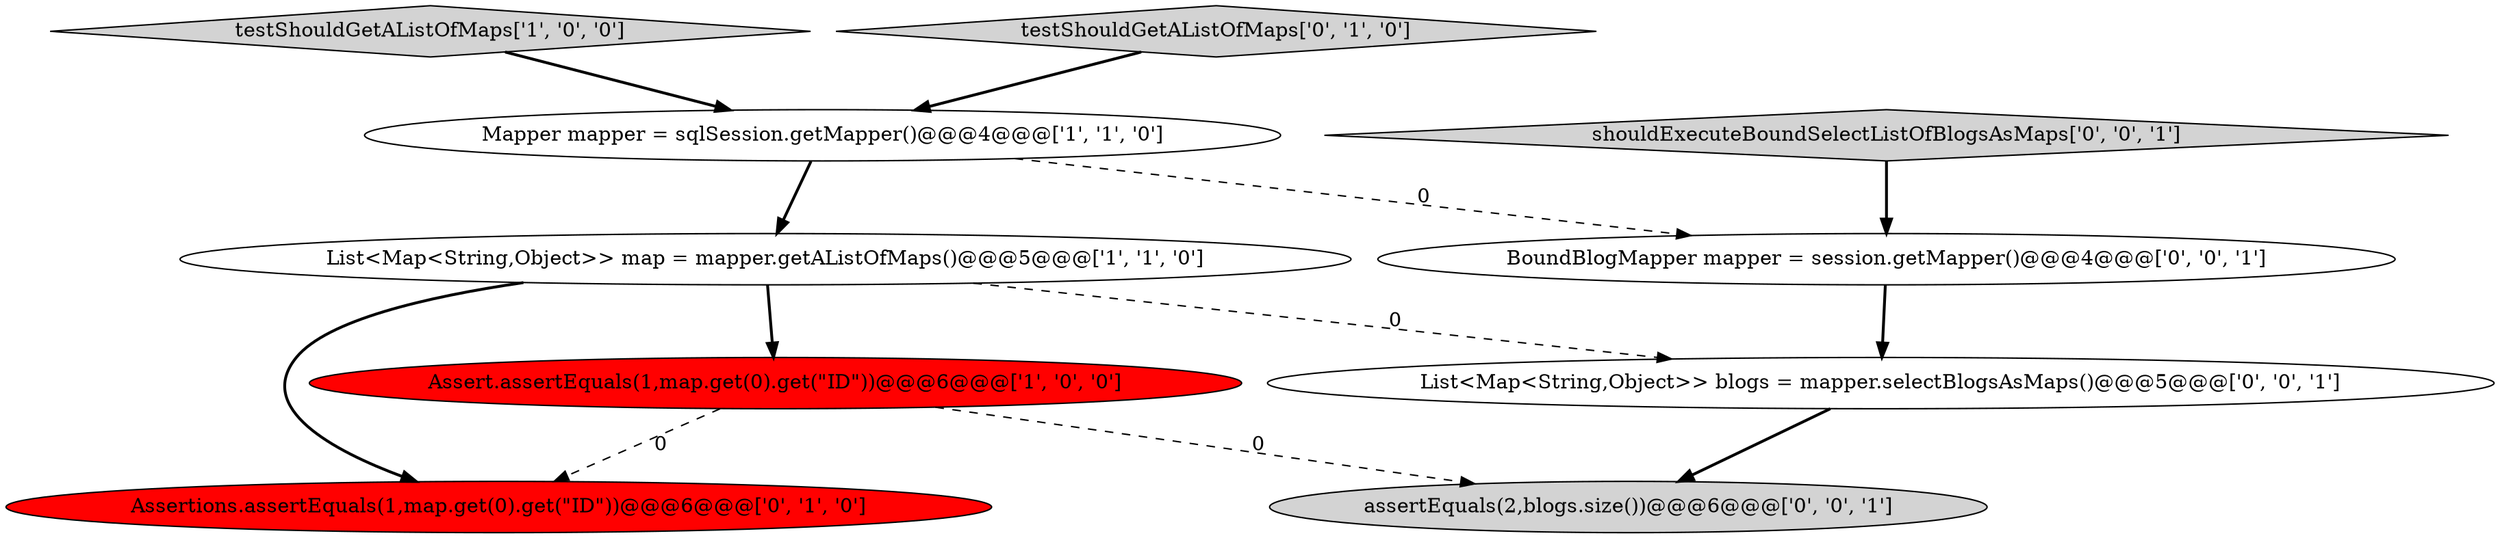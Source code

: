 digraph {
3 [style = filled, label = "testShouldGetAListOfMaps['1', '0', '0']", fillcolor = lightgray, shape = diamond image = "AAA0AAABBB1BBB"];
2 [style = filled, label = "List<Map<String,Object>> map = mapper.getAListOfMaps()@@@5@@@['1', '1', '0']", fillcolor = white, shape = ellipse image = "AAA0AAABBB1BBB"];
5 [style = filled, label = "Assertions.assertEquals(1,map.get(0).get(\"ID\"))@@@6@@@['0', '1', '0']", fillcolor = red, shape = ellipse image = "AAA1AAABBB2BBB"];
9 [style = filled, label = "assertEquals(2,blogs.size())@@@6@@@['0', '0', '1']", fillcolor = lightgray, shape = ellipse image = "AAA0AAABBB3BBB"];
7 [style = filled, label = "BoundBlogMapper mapper = session.getMapper()@@@4@@@['0', '0', '1']", fillcolor = white, shape = ellipse image = "AAA0AAABBB3BBB"];
6 [style = filled, label = "List<Map<String,Object>> blogs = mapper.selectBlogsAsMaps()@@@5@@@['0', '0', '1']", fillcolor = white, shape = ellipse image = "AAA0AAABBB3BBB"];
0 [style = filled, label = "Mapper mapper = sqlSession.getMapper()@@@4@@@['1', '1', '0']", fillcolor = white, shape = ellipse image = "AAA0AAABBB1BBB"];
8 [style = filled, label = "shouldExecuteBoundSelectListOfBlogsAsMaps['0', '0', '1']", fillcolor = lightgray, shape = diamond image = "AAA0AAABBB3BBB"];
4 [style = filled, label = "testShouldGetAListOfMaps['0', '1', '0']", fillcolor = lightgray, shape = diamond image = "AAA0AAABBB2BBB"];
1 [style = filled, label = "Assert.assertEquals(1,map.get(0).get(\"ID\"))@@@6@@@['1', '0', '0']", fillcolor = red, shape = ellipse image = "AAA1AAABBB1BBB"];
8->7 [style = bold, label=""];
1->9 [style = dashed, label="0"];
0->2 [style = bold, label=""];
1->5 [style = dashed, label="0"];
6->9 [style = bold, label=""];
0->7 [style = dashed, label="0"];
2->1 [style = bold, label=""];
3->0 [style = bold, label=""];
7->6 [style = bold, label=""];
4->0 [style = bold, label=""];
2->5 [style = bold, label=""];
2->6 [style = dashed, label="0"];
}
